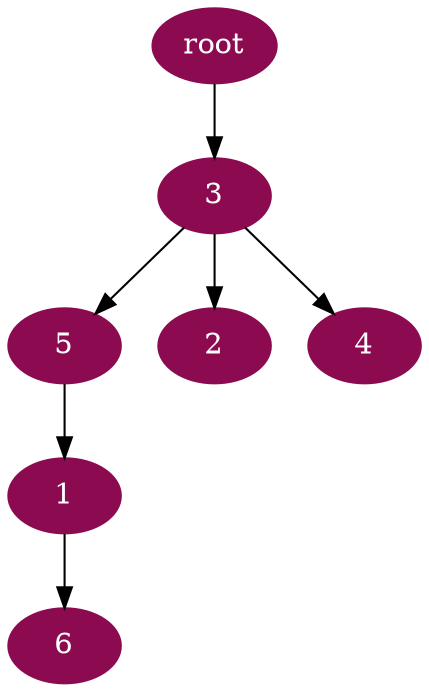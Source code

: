 digraph G {
node [color=deeppink4, style=filled, fontcolor=white];
5 -> 1;
3 -> 2;
"root" -> 3;
3 -> 4;
3 -> 5;
1 -> 6;
}
